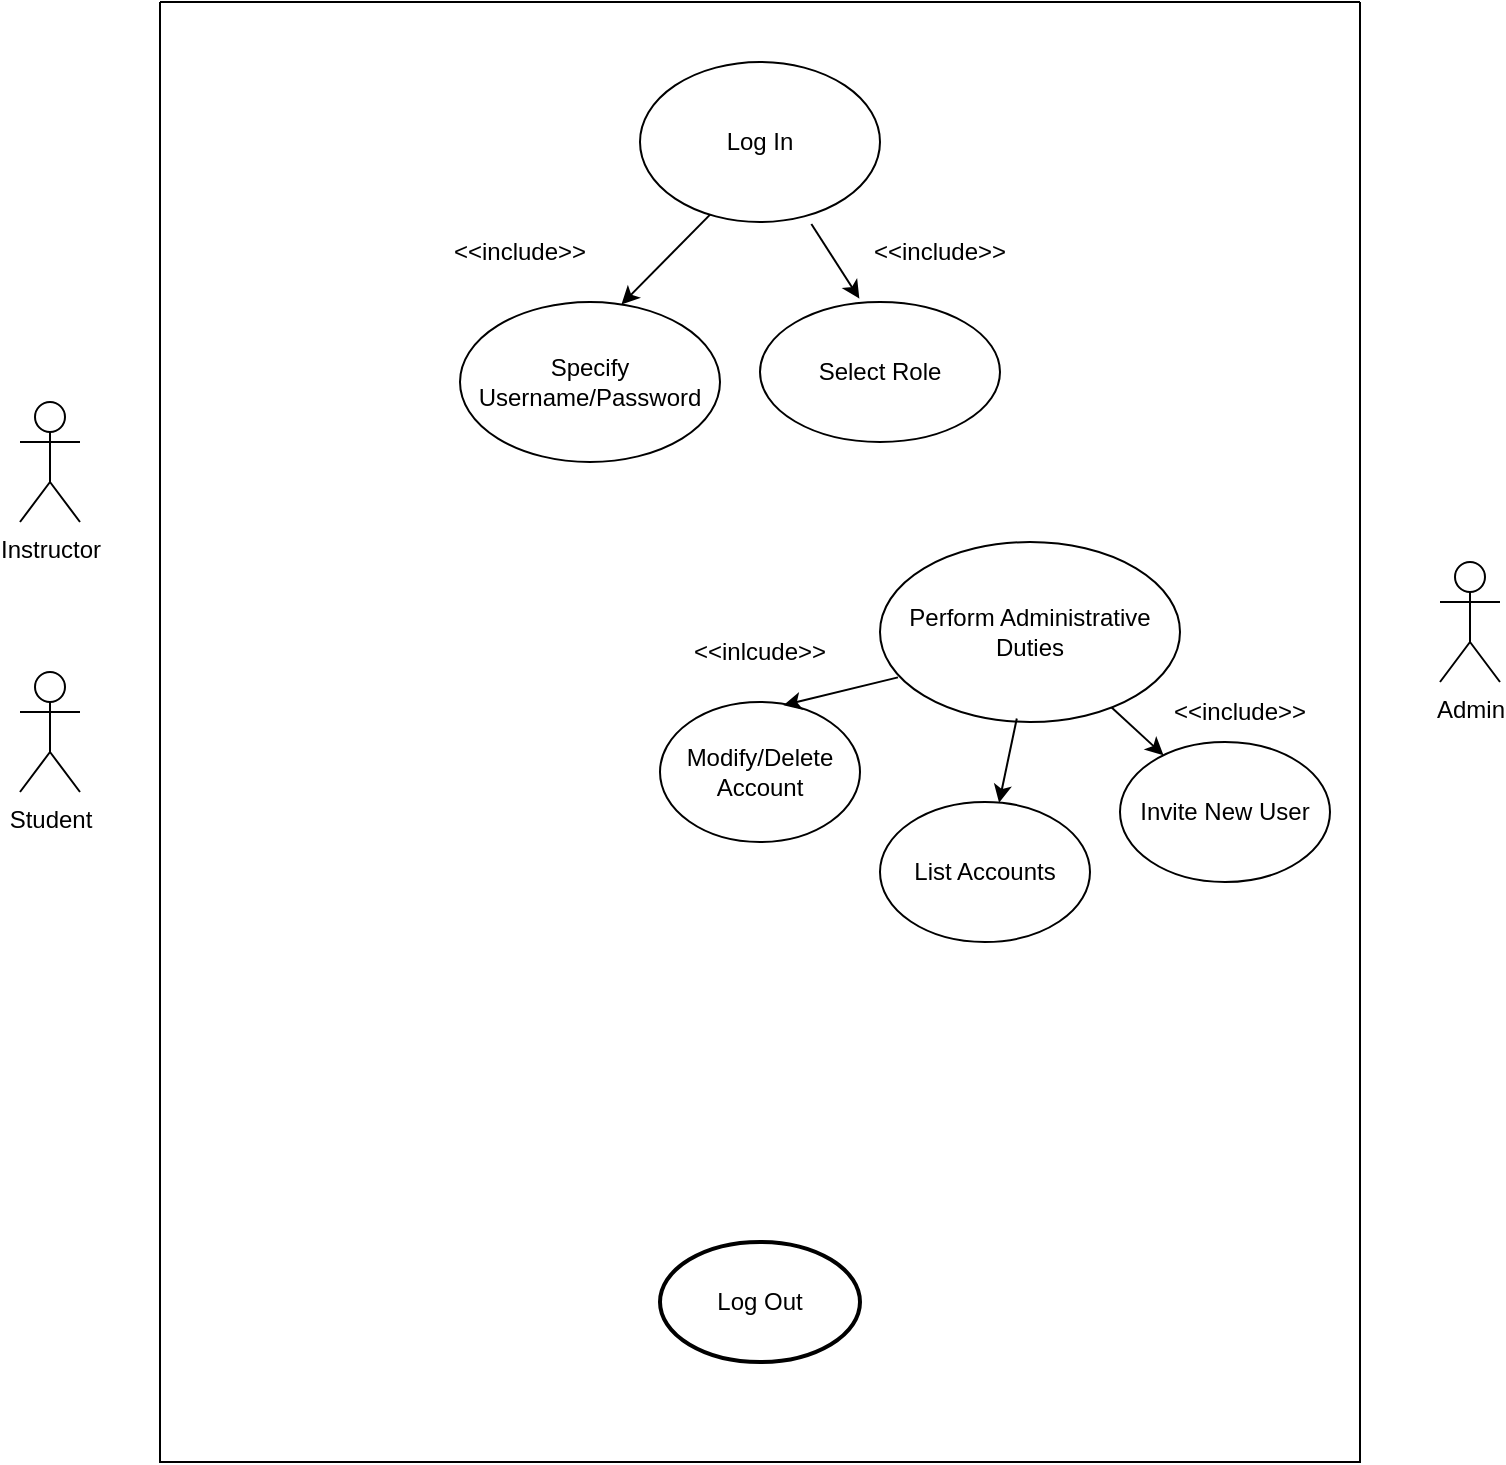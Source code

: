 <mxfile version="24.7.17">
  <diagram name="Page-1" id="LruVm3f_gUJ0hTBGyI3_">
    <mxGraphModel dx="1526" dy="956" grid="1" gridSize="10" guides="1" tooltips="1" connect="1" arrows="1" fold="1" page="1" pageScale="1" pageWidth="850" pageHeight="1100" math="0" shadow="0">
      <root>
        <mxCell id="0" />
        <mxCell id="1" parent="0" />
        <mxCell id="z0iuT4_A-Pk-rhS7tFmT-8" value="" style="swimlane;startSize=0;" vertex="1" parent="1">
          <mxGeometry x="150" y="20" width="600" height="730" as="geometry" />
        </mxCell>
        <mxCell id="z0iuT4_A-Pk-rhS7tFmT-18" value="Log Out" style="strokeWidth=2;html=1;shape=mxgraph.flowchart.start_1;whiteSpace=wrap;" vertex="1" parent="z0iuT4_A-Pk-rhS7tFmT-8">
          <mxGeometry x="250" y="620" width="100" height="60" as="geometry" />
        </mxCell>
        <mxCell id="z0iuT4_A-Pk-rhS7tFmT-2" value="Log In" style="ellipse;whiteSpace=wrap;html=1;" vertex="1" parent="z0iuT4_A-Pk-rhS7tFmT-8">
          <mxGeometry x="240" y="30" width="120" height="80" as="geometry" />
        </mxCell>
        <mxCell id="z0iuT4_A-Pk-rhS7tFmT-27" value="" style="endArrow=classic;html=1;rounded=0;exitX=0.714;exitY=1.013;exitDx=0;exitDy=0;entryX=0.414;entryY=-0.024;entryDx=0;entryDy=0;entryPerimeter=0;exitPerimeter=0;" edge="1" parent="z0iuT4_A-Pk-rhS7tFmT-8" source="z0iuT4_A-Pk-rhS7tFmT-2" target="z0iuT4_A-Pk-rhS7tFmT-32">
          <mxGeometry width="50" height="50" relative="1" as="geometry">
            <mxPoint x="350" y="90" as="sourcePoint" />
            <mxPoint x="330" y="150" as="targetPoint" />
          </mxGeometry>
        </mxCell>
        <mxCell id="z0iuT4_A-Pk-rhS7tFmT-28" value="&amp;lt;&amp;lt;include&amp;gt;&amp;gt;" style="text;html=1;align=center;verticalAlign=middle;whiteSpace=wrap;rounded=0;" vertex="1" parent="z0iuT4_A-Pk-rhS7tFmT-8">
          <mxGeometry x="360" y="110" width="60" height="30" as="geometry" />
        </mxCell>
        <mxCell id="z0iuT4_A-Pk-rhS7tFmT-31" value="Specify Username/Password" style="ellipse;whiteSpace=wrap;html=1;" vertex="1" parent="z0iuT4_A-Pk-rhS7tFmT-8">
          <mxGeometry x="150" y="150" width="130" height="80" as="geometry" />
        </mxCell>
        <mxCell id="z0iuT4_A-Pk-rhS7tFmT-32" value="Select Role" style="ellipse;whiteSpace=wrap;html=1;" vertex="1" parent="z0iuT4_A-Pk-rhS7tFmT-8">
          <mxGeometry x="300" y="150" width="120" height="70" as="geometry" />
        </mxCell>
        <mxCell id="z0iuT4_A-Pk-rhS7tFmT-33" value="" style="endArrow=classic;html=1;rounded=0;exitX=0.292;exitY=0.954;exitDx=0;exitDy=0;entryX=0.621;entryY=0.015;entryDx=0;entryDy=0;exitPerimeter=0;entryPerimeter=0;" edge="1" parent="z0iuT4_A-Pk-rhS7tFmT-8" source="z0iuT4_A-Pk-rhS7tFmT-2" target="z0iuT4_A-Pk-rhS7tFmT-31">
          <mxGeometry width="50" height="50" relative="1" as="geometry">
            <mxPoint x="70" y="170" as="sourcePoint" />
            <mxPoint x="120" y="120" as="targetPoint" />
          </mxGeometry>
        </mxCell>
        <mxCell id="z0iuT4_A-Pk-rhS7tFmT-34" value="&amp;lt;&amp;lt;include&amp;gt;&amp;gt;" style="text;html=1;align=center;verticalAlign=middle;whiteSpace=wrap;rounded=0;" vertex="1" parent="z0iuT4_A-Pk-rhS7tFmT-8">
          <mxGeometry x="150" y="110" width="60" height="30" as="geometry" />
        </mxCell>
        <mxCell id="z0iuT4_A-Pk-rhS7tFmT-35" value="Perform Administrative Duties" style="ellipse;whiteSpace=wrap;html=1;" vertex="1" parent="z0iuT4_A-Pk-rhS7tFmT-8">
          <mxGeometry x="360" y="270" width="150" height="90" as="geometry" />
        </mxCell>
        <mxCell id="z0iuT4_A-Pk-rhS7tFmT-36" value="Modify/Delete Account" style="ellipse;whiteSpace=wrap;html=1;" vertex="1" parent="z0iuT4_A-Pk-rhS7tFmT-8">
          <mxGeometry x="250" y="350" width="100" height="70" as="geometry" />
        </mxCell>
        <mxCell id="z0iuT4_A-Pk-rhS7tFmT-37" value="List Accounts" style="ellipse;whiteSpace=wrap;html=1;" vertex="1" parent="z0iuT4_A-Pk-rhS7tFmT-8">
          <mxGeometry x="360" y="400" width="105" height="70" as="geometry" />
        </mxCell>
        <mxCell id="z0iuT4_A-Pk-rhS7tFmT-38" value="Invite New User" style="ellipse;whiteSpace=wrap;html=1;" vertex="1" parent="z0iuT4_A-Pk-rhS7tFmT-8">
          <mxGeometry x="480" y="370" width="105" height="70" as="geometry" />
        </mxCell>
        <mxCell id="z0iuT4_A-Pk-rhS7tFmT-39" value="" style="endArrow=classic;html=1;rounded=0;exitX=0.06;exitY=0.752;exitDx=0;exitDy=0;exitPerimeter=0;entryX=0.617;entryY=0.024;entryDx=0;entryDy=0;entryPerimeter=0;" edge="1" parent="z0iuT4_A-Pk-rhS7tFmT-8" source="z0iuT4_A-Pk-rhS7tFmT-35" target="z0iuT4_A-Pk-rhS7tFmT-36">
          <mxGeometry width="50" height="50" relative="1" as="geometry">
            <mxPoint x="260" y="340" as="sourcePoint" />
            <mxPoint x="310" y="290" as="targetPoint" />
          </mxGeometry>
        </mxCell>
        <mxCell id="z0iuT4_A-Pk-rhS7tFmT-40" value="" style="endArrow=classic;html=1;rounded=0;exitX=0.456;exitY=0.981;exitDx=0;exitDy=0;exitPerimeter=0;" edge="1" parent="z0iuT4_A-Pk-rhS7tFmT-8" source="z0iuT4_A-Pk-rhS7tFmT-35" target="z0iuT4_A-Pk-rhS7tFmT-37">
          <mxGeometry width="50" height="50" relative="1" as="geometry">
            <mxPoint x="130" y="420" as="sourcePoint" />
            <mxPoint x="180" y="370" as="targetPoint" />
          </mxGeometry>
        </mxCell>
        <mxCell id="z0iuT4_A-Pk-rhS7tFmT-41" value="" style="endArrow=classic;html=1;rounded=0;" edge="1" parent="z0iuT4_A-Pk-rhS7tFmT-8" source="z0iuT4_A-Pk-rhS7tFmT-35" target="z0iuT4_A-Pk-rhS7tFmT-38">
          <mxGeometry width="50" height="50" relative="1" as="geometry">
            <mxPoint x="120" y="390" as="sourcePoint" />
            <mxPoint x="170" y="340" as="targetPoint" />
          </mxGeometry>
        </mxCell>
        <mxCell id="z0iuT4_A-Pk-rhS7tFmT-43" value="&amp;lt;&amp;lt;inlcude&amp;gt;&amp;gt;" style="text;html=1;align=center;verticalAlign=middle;whiteSpace=wrap;rounded=0;" vertex="1" parent="z0iuT4_A-Pk-rhS7tFmT-8">
          <mxGeometry x="270" y="310" width="60" height="30" as="geometry" />
        </mxCell>
        <mxCell id="z0iuT4_A-Pk-rhS7tFmT-42" value="&amp;lt;&amp;lt;include&amp;gt;&amp;gt;" style="text;html=1;align=center;verticalAlign=middle;whiteSpace=wrap;rounded=0;" vertex="1" parent="z0iuT4_A-Pk-rhS7tFmT-8">
          <mxGeometry x="510" y="340" width="60" height="30" as="geometry" />
        </mxCell>
        <mxCell id="z0iuT4_A-Pk-rhS7tFmT-9" value="Admin" style="shape=umlActor;verticalLabelPosition=bottom;verticalAlign=top;html=1;outlineConnect=0;fontSize=12;" vertex="1" parent="1">
          <mxGeometry x="790" y="300" width="30" height="60" as="geometry" />
        </mxCell>
        <mxCell id="z0iuT4_A-Pk-rhS7tFmT-16" value="Instructor" style="shape=umlActor;verticalLabelPosition=bottom;verticalAlign=top;html=1;" vertex="1" parent="1">
          <mxGeometry x="80" y="220" width="30" height="60" as="geometry" />
        </mxCell>
        <mxCell id="z0iuT4_A-Pk-rhS7tFmT-17" value="Student" style="shape=umlActor;verticalLabelPosition=bottom;verticalAlign=top;html=1;" vertex="1" parent="1">
          <mxGeometry x="80" y="355" width="30" height="60" as="geometry" />
        </mxCell>
      </root>
    </mxGraphModel>
  </diagram>
</mxfile>
